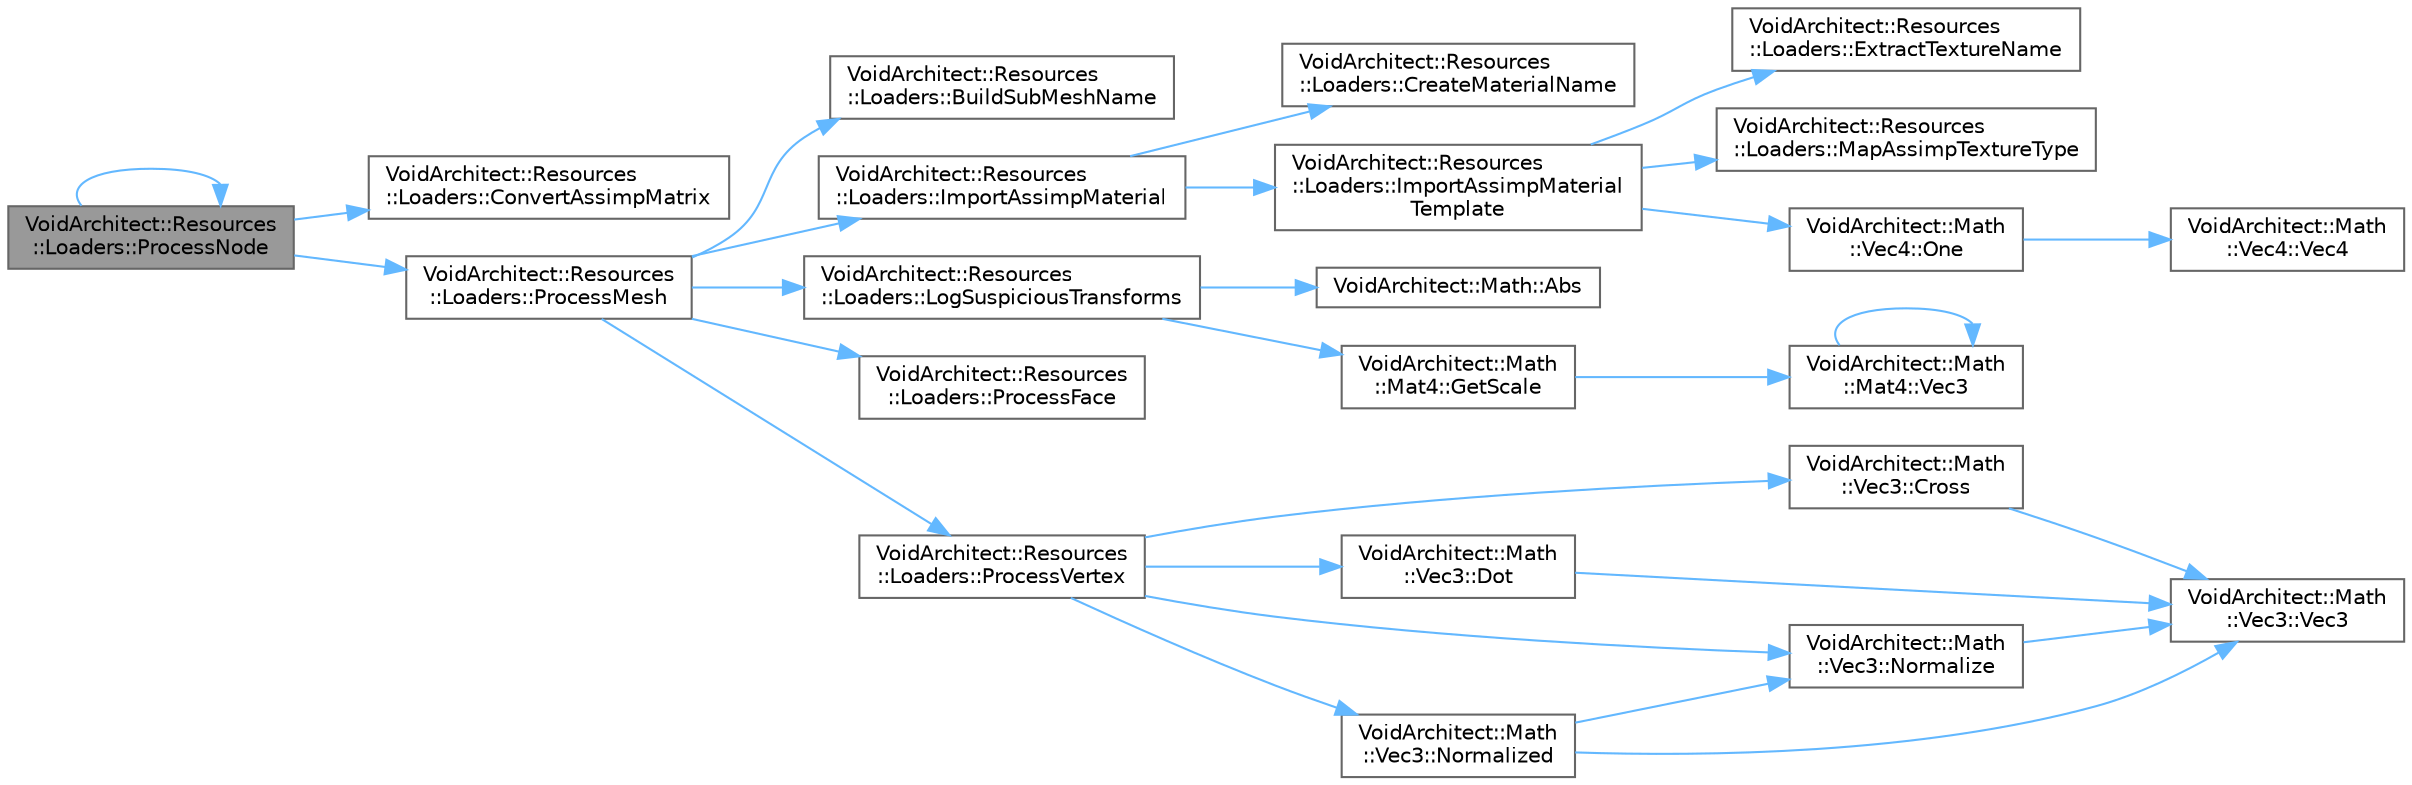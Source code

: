 digraph "VoidArchitect::Resources::Loaders::ProcessNode"
{
 // LATEX_PDF_SIZE
  bgcolor="transparent";
  edge [fontname=Helvetica,fontsize=10,labelfontname=Helvetica,labelfontsize=10];
  node [fontname=Helvetica,fontsize=10,shape=box,height=0.2,width=0.4];
  rankdir="LR";
  Node1 [id="Node000001",label="VoidArchitect::Resources\l::Loaders::ProcessNode",height=0.2,width=0.4,color="gray40", fillcolor="grey60", style="filled", fontcolor="black",tooltip=" "];
  Node1 -> Node2 [id="edge1_Node000001_Node000002",color="steelblue1",style="solid",tooltip=" "];
  Node2 [id="Node000002",label="VoidArchitect::Resources\l::Loaders::ConvertAssimpMatrix",height=0.2,width=0.4,color="grey40", fillcolor="white", style="filled",URL="$namespace_void_architect_1_1_resources_1_1_loaders.html#ab002670b4d9d6adb55bdb9341b6c67a4",tooltip=" "];
  Node1 -> Node3 [id="edge2_Node000001_Node000003",color="steelblue1",style="solid",tooltip=" "];
  Node3 [id="Node000003",label="VoidArchitect::Resources\l::Loaders::ProcessMesh",height=0.2,width=0.4,color="grey40", fillcolor="white", style="filled",URL="$namespace_void_architect_1_1_resources_1_1_loaders.html#a40f63f7e6ee85e1f3d2445f90f5fe744",tooltip=" "];
  Node3 -> Node4 [id="edge3_Node000003_Node000004",color="steelblue1",style="solid",tooltip=" "];
  Node4 [id="Node000004",label="VoidArchitect::Resources\l::Loaders::BuildSubMeshName",height=0.2,width=0.4,color="grey40", fillcolor="white", style="filled",URL="$namespace_void_architect_1_1_resources_1_1_loaders.html#a6cf5f146ef9e0e23711a3b8f0d2e6323",tooltip=" "];
  Node3 -> Node5 [id="edge4_Node000003_Node000005",color="steelblue1",style="solid",tooltip=" "];
  Node5 [id="Node000005",label="VoidArchitect::Resources\l::Loaders::ImportAssimpMaterial",height=0.2,width=0.4,color="grey40", fillcolor="white", style="filled",URL="$namespace_void_architect_1_1_resources_1_1_loaders.html#a9323ea1e48c449530e56f438d91249e9",tooltip=" "];
  Node5 -> Node6 [id="edge5_Node000005_Node000006",color="steelblue1",style="solid",tooltip=" "];
  Node6 [id="Node000006",label="VoidArchitect::Resources\l::Loaders::CreateMaterialName",height=0.2,width=0.4,color="grey40", fillcolor="white", style="filled",URL="$namespace_void_architect_1_1_resources_1_1_loaders.html#af12f7a20404c739d06867436bce3d9bb",tooltip=" "];
  Node5 -> Node7 [id="edge6_Node000005_Node000007",color="steelblue1",style="solid",tooltip=" "];
  Node7 [id="Node000007",label="VoidArchitect::Resources\l::Loaders::ImportAssimpMaterial\lTemplate",height=0.2,width=0.4,color="grey40", fillcolor="white", style="filled",URL="$namespace_void_architect_1_1_resources_1_1_loaders.html#a33be55a227f13e5331f39f4f1cde9c59",tooltip=" "];
  Node7 -> Node8 [id="edge7_Node000007_Node000008",color="steelblue1",style="solid",tooltip=" "];
  Node8 [id="Node000008",label="VoidArchitect::Resources\l::Loaders::ExtractTextureName",height=0.2,width=0.4,color="grey40", fillcolor="white", style="filled",URL="$namespace_void_architect_1_1_resources_1_1_loaders.html#a14ce1b8764255cf9e62c8e8c5403f0ea",tooltip=" "];
  Node7 -> Node9 [id="edge8_Node000007_Node000009",color="steelblue1",style="solid",tooltip=" "];
  Node9 [id="Node000009",label="VoidArchitect::Resources\l::Loaders::MapAssimpTextureType",height=0.2,width=0.4,color="grey40", fillcolor="white", style="filled",URL="$namespace_void_architect_1_1_resources_1_1_loaders.html#ae7b8b3797accb2aab408a314dc8ceaee",tooltip=" "];
  Node7 -> Node10 [id="edge9_Node000007_Node000010",color="steelblue1",style="solid",tooltip=" "];
  Node10 [id="Node000010",label="VoidArchitect::Math\l::Vec4::One",height=0.2,width=0.4,color="grey40", fillcolor="white", style="filled",URL="$class_void_architect_1_1_math_1_1_vec4.html#ab4d0f561521eb905d16805f3992d4aee",tooltip=" "];
  Node10 -> Node11 [id="edge10_Node000010_Node000011",color="steelblue1",style="solid",tooltip=" "];
  Node11 [id="Node000011",label="VoidArchitect::Math\l::Vec4::Vec4",height=0.2,width=0.4,color="grey40", fillcolor="white", style="filled",URL="$class_void_architect_1_1_math_1_1_vec4.html#a92e94b22510b1f0194a9f29e73673979",tooltip=" "];
  Node3 -> Node12 [id="edge11_Node000003_Node000012",color="steelblue1",style="solid",tooltip=" "];
  Node12 [id="Node000012",label="VoidArchitect::Resources\l::Loaders::LogSuspiciousTransforms",height=0.2,width=0.4,color="grey40", fillcolor="white", style="filled",URL="$namespace_void_architect_1_1_resources_1_1_loaders.html#ac5b50be5246f8dad58b2c3c01ff9a531",tooltip=" "];
  Node12 -> Node13 [id="edge12_Node000012_Node000013",color="steelblue1",style="solid",tooltip=" "];
  Node13 [id="Node000013",label="VoidArchitect::Math::Abs",height=0.2,width=0.4,color="grey40", fillcolor="white", style="filled",URL="$namespace_void_architect_1_1_math.html#acf2de0396ec763d967119cf61742dddb",tooltip=" "];
  Node12 -> Node14 [id="edge13_Node000012_Node000014",color="steelblue1",style="solid",tooltip=" "];
  Node14 [id="Node000014",label="VoidArchitect::Math\l::Mat4::GetScale",height=0.2,width=0.4,color="grey40", fillcolor="white", style="filled",URL="$class_void_architect_1_1_math_1_1_mat4.html#aad485f50a229c7ab2d69a319647402da",tooltip=" "];
  Node14 -> Node15 [id="edge14_Node000014_Node000015",color="steelblue1",style="solid",tooltip=" "];
  Node15 [id="Node000015",label="VoidArchitect::Math\l::Mat4::Vec3",height=0.2,width=0.4,color="grey40", fillcolor="white", style="filled",URL="$class_void_architect_1_1_math_1_1_mat4.html#a8ca1f192d1d1cbfd8a56bf53d036c42b",tooltip=" "];
  Node15 -> Node15 [id="edge15_Node000015_Node000015",color="steelblue1",style="solid",tooltip=" "];
  Node3 -> Node16 [id="edge16_Node000003_Node000016",color="steelblue1",style="solid",tooltip=" "];
  Node16 [id="Node000016",label="VoidArchitect::Resources\l::Loaders::ProcessFace",height=0.2,width=0.4,color="grey40", fillcolor="white", style="filled",URL="$namespace_void_architect_1_1_resources_1_1_loaders.html#aed75ac8dc84b2a1ab615741495f2fefd",tooltip=" "];
  Node3 -> Node17 [id="edge17_Node000003_Node000017",color="steelblue1",style="solid",tooltip=" "];
  Node17 [id="Node000017",label="VoidArchitect::Resources\l::Loaders::ProcessVertex",height=0.2,width=0.4,color="grey40", fillcolor="white", style="filled",URL="$namespace_void_architect_1_1_resources_1_1_loaders.html#a55750dc74bd08ad2e711a3f948ed14ff",tooltip=" "];
  Node17 -> Node18 [id="edge18_Node000017_Node000018",color="steelblue1",style="solid",tooltip=" "];
  Node18 [id="Node000018",label="VoidArchitect::Math\l::Vec3::Cross",height=0.2,width=0.4,color="grey40", fillcolor="white", style="filled",URL="$class_void_architect_1_1_math_1_1_vec3.html#ac6003464f75d8794be4e973f17ffc480",tooltip=" "];
  Node18 -> Node19 [id="edge19_Node000018_Node000019",color="steelblue1",style="solid",tooltip=" "];
  Node19 [id="Node000019",label="VoidArchitect::Math\l::Vec3::Vec3",height=0.2,width=0.4,color="grey40", fillcolor="white", style="filled",URL="$class_void_architect_1_1_math_1_1_vec3.html#aca594eef688919467165eb6595839832",tooltip=" "];
  Node17 -> Node20 [id="edge20_Node000017_Node000020",color="steelblue1",style="solid",tooltip=" "];
  Node20 [id="Node000020",label="VoidArchitect::Math\l::Vec3::Dot",height=0.2,width=0.4,color="grey40", fillcolor="white", style="filled",URL="$class_void_architect_1_1_math_1_1_vec3.html#a443873dd81e71dc23bfcd56549e55ee1",tooltip=" "];
  Node20 -> Node19 [id="edge21_Node000020_Node000019",color="steelblue1",style="solid",tooltip=" "];
  Node17 -> Node21 [id="edge22_Node000017_Node000021",color="steelblue1",style="solid",tooltip=" "];
  Node21 [id="Node000021",label="VoidArchitect::Math\l::Vec3::Normalize",height=0.2,width=0.4,color="grey40", fillcolor="white", style="filled",URL="$class_void_architect_1_1_math_1_1_vec3.html#afd4c197a364d164e963a8a5c79004ba6",tooltip=" "];
  Node21 -> Node19 [id="edge23_Node000021_Node000019",color="steelblue1",style="solid",tooltip=" "];
  Node17 -> Node22 [id="edge24_Node000017_Node000022",color="steelblue1",style="solid",tooltip=" "];
  Node22 [id="Node000022",label="VoidArchitect::Math\l::Vec3::Normalized",height=0.2,width=0.4,color="grey40", fillcolor="white", style="filled",URL="$class_void_architect_1_1_math_1_1_vec3.html#a67ee081107a4e08a5b16280def5dc04f",tooltip=" "];
  Node22 -> Node21 [id="edge25_Node000022_Node000021",color="steelblue1",style="solid",tooltip=" "];
  Node22 -> Node19 [id="edge26_Node000022_Node000019",color="steelblue1",style="solid",tooltip=" "];
  Node1 -> Node1 [id="edge27_Node000001_Node000001",color="steelblue1",style="solid",tooltip=" "];
}
